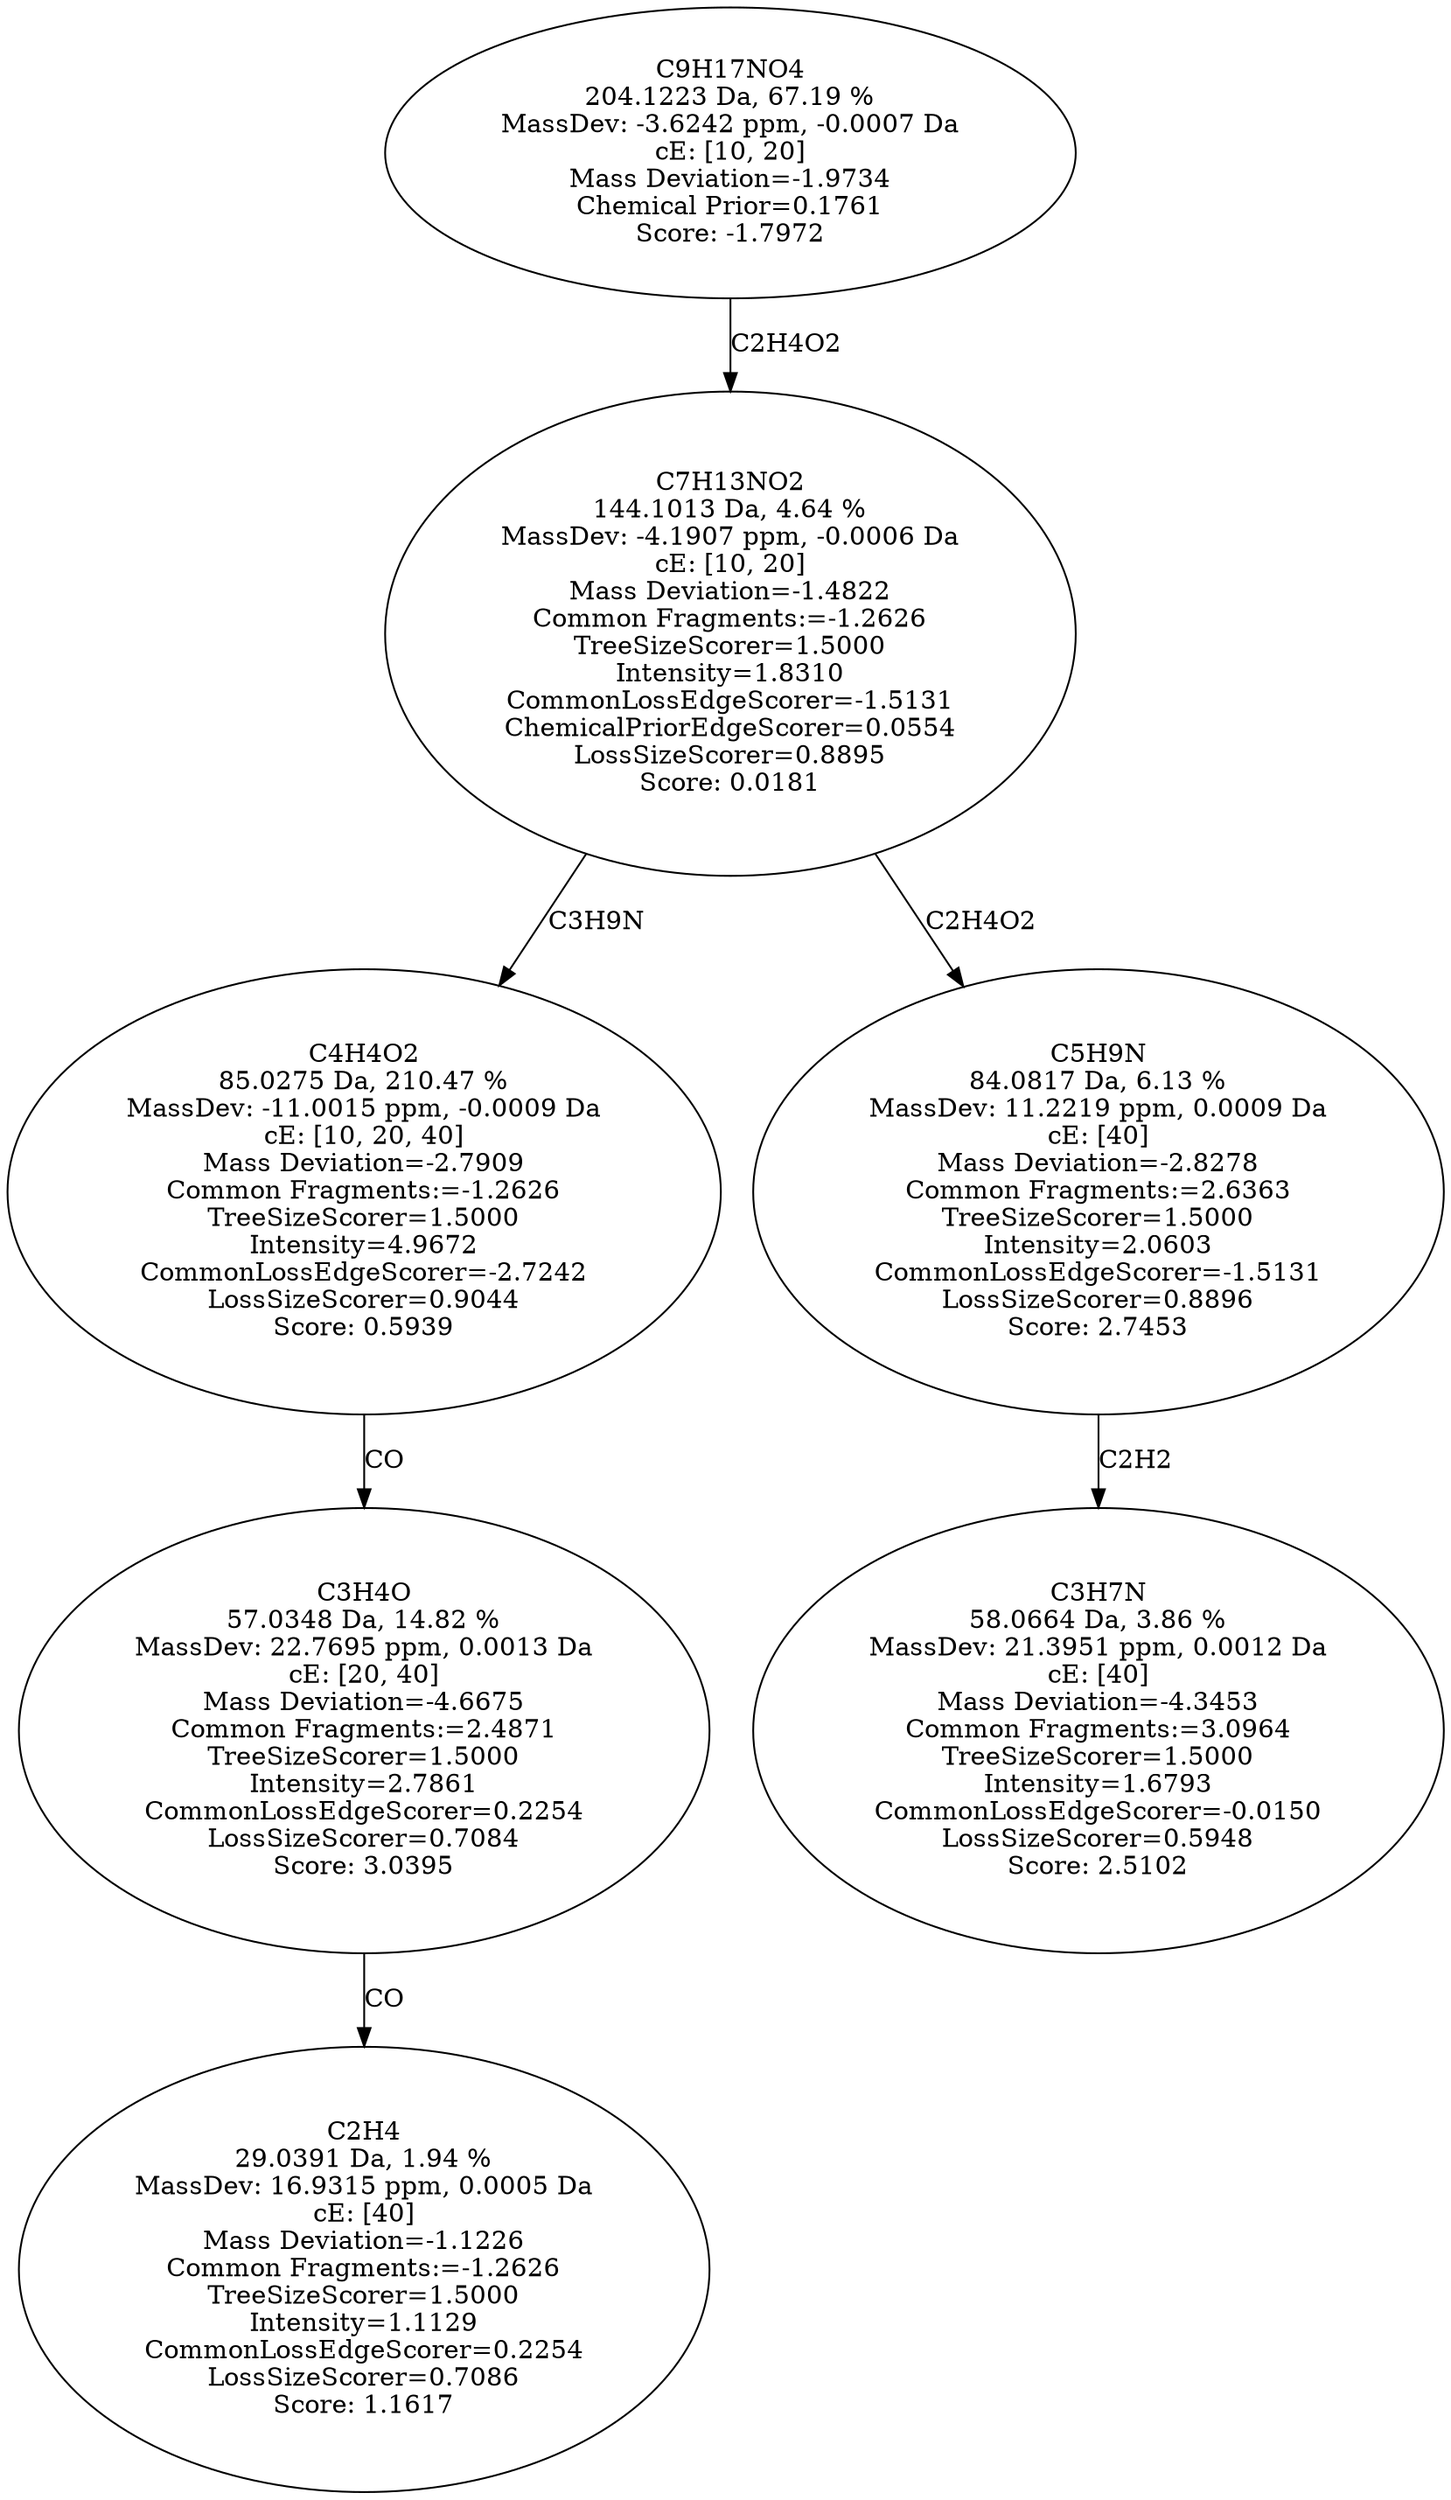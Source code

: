 strict digraph {
v1 [label="C2H4\n29.0391 Da, 1.94 %\nMassDev: 16.9315 ppm, 0.0005 Da\ncE: [40]\nMass Deviation=-1.1226\nCommon Fragments:=-1.2626\nTreeSizeScorer=1.5000\nIntensity=1.1129\nCommonLossEdgeScorer=0.2254\nLossSizeScorer=0.7086\nScore: 1.1617"];
v2 [label="C3H4O\n57.0348 Da, 14.82 %\nMassDev: 22.7695 ppm, 0.0013 Da\ncE: [20, 40]\nMass Deviation=-4.6675\nCommon Fragments:=2.4871\nTreeSizeScorer=1.5000\nIntensity=2.7861\nCommonLossEdgeScorer=0.2254\nLossSizeScorer=0.7084\nScore: 3.0395"];
v3 [label="C4H4O2\n85.0275 Da, 210.47 %\nMassDev: -11.0015 ppm, -0.0009 Da\ncE: [10, 20, 40]\nMass Deviation=-2.7909\nCommon Fragments:=-1.2626\nTreeSizeScorer=1.5000\nIntensity=4.9672\nCommonLossEdgeScorer=-2.7242\nLossSizeScorer=0.9044\nScore: 0.5939"];
v4 [label="C3H7N\n58.0664 Da, 3.86 %\nMassDev: 21.3951 ppm, 0.0012 Da\ncE: [40]\nMass Deviation=-4.3453\nCommon Fragments:=3.0964\nTreeSizeScorer=1.5000\nIntensity=1.6793\nCommonLossEdgeScorer=-0.0150\nLossSizeScorer=0.5948\nScore: 2.5102"];
v5 [label="C5H9N\n84.0817 Da, 6.13 %\nMassDev: 11.2219 ppm, 0.0009 Da\ncE: [40]\nMass Deviation=-2.8278\nCommon Fragments:=2.6363\nTreeSizeScorer=1.5000\nIntensity=2.0603\nCommonLossEdgeScorer=-1.5131\nLossSizeScorer=0.8896\nScore: 2.7453"];
v6 [label="C7H13NO2\n144.1013 Da, 4.64 %\nMassDev: -4.1907 ppm, -0.0006 Da\ncE: [10, 20]\nMass Deviation=-1.4822\nCommon Fragments:=-1.2626\nTreeSizeScorer=1.5000\nIntensity=1.8310\nCommonLossEdgeScorer=-1.5131\nChemicalPriorEdgeScorer=0.0554\nLossSizeScorer=0.8895\nScore: 0.0181"];
v7 [label="C9H17NO4\n204.1223 Da, 67.19 %\nMassDev: -3.6242 ppm, -0.0007 Da\ncE: [10, 20]\nMass Deviation=-1.9734\nChemical Prior=0.1761\nScore: -1.7972"];
v2 -> v1 [label="CO"];
v3 -> v2 [label="CO"];
v6 -> v3 [label="C3H9N"];
v5 -> v4 [label="C2H2"];
v6 -> v5 [label="C2H4O2"];
v7 -> v6 [label="C2H4O2"];
}